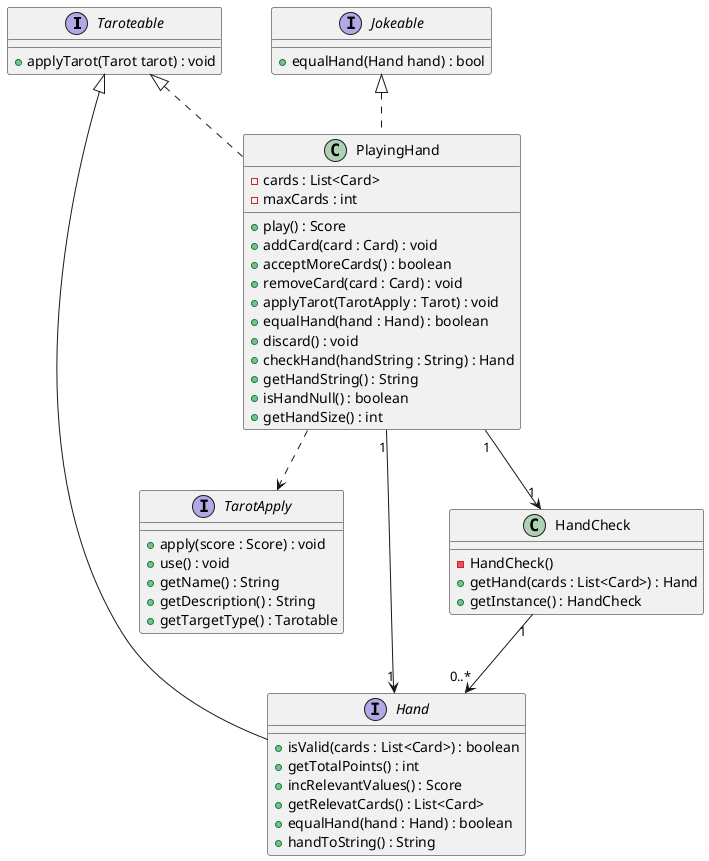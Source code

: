 @startumlinterface Taroteable {  + applyTarot(Tarot tarot) : void}interface Jokeable {  + equalHand(Hand hand) : bool}interface TarotApply {    + apply(score : Score) : void    + use() : void    + getName() : String    + getDescription() : String    + getTargetType() : Tarotable}interface Hand implements Taroteable {    + isValid(cards : List<Card>) : boolean    + getTotalPoints() : int    + incRelevantValues() : Score    + getRelevatCards() : List<Card>    + equalHand(hand : Hand) : boolean    + handToString() : String}class PlayingHand implements Jokeable, Taroteable{    - cards : List<Card>    - maxCards : int    + play() : Score    + addCard(card : Card) : void    + acceptMoreCards() : boolean    + removeCard(card : Card) : void    + applyTarot(TarotApply : Tarot) : void    + equalHand(hand : Hand) : boolean    + discard() : void    + checkHand(handString : String) : Hand    + getHandString() : String    + isHandNull() : boolean    + getHandSize() : int}class HandCheck {    - HandCheck()    + getHand(cards : List<Card>) : Hand    + getInstance() : HandCheck}PlayingHand "1" --> "1" HandPlayingHand "1" --> "1" HandCheckPlayingHand ..> TarotApplyHandCheck "1" --> "0..*" Hand@enduml